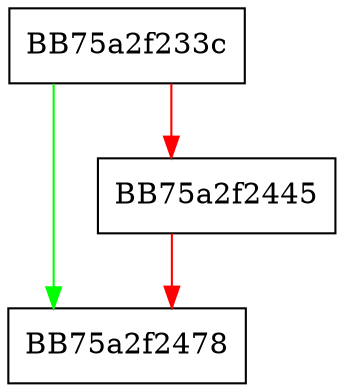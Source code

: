 digraph _Makewloc {
  node [shape="box"];
  graph [splines=ortho];
  BB75a2f233c -> BB75a2f2478 [color="green"];
  BB75a2f233c -> BB75a2f2445 [color="red"];
  BB75a2f2445 -> BB75a2f2478 [color="red"];
}